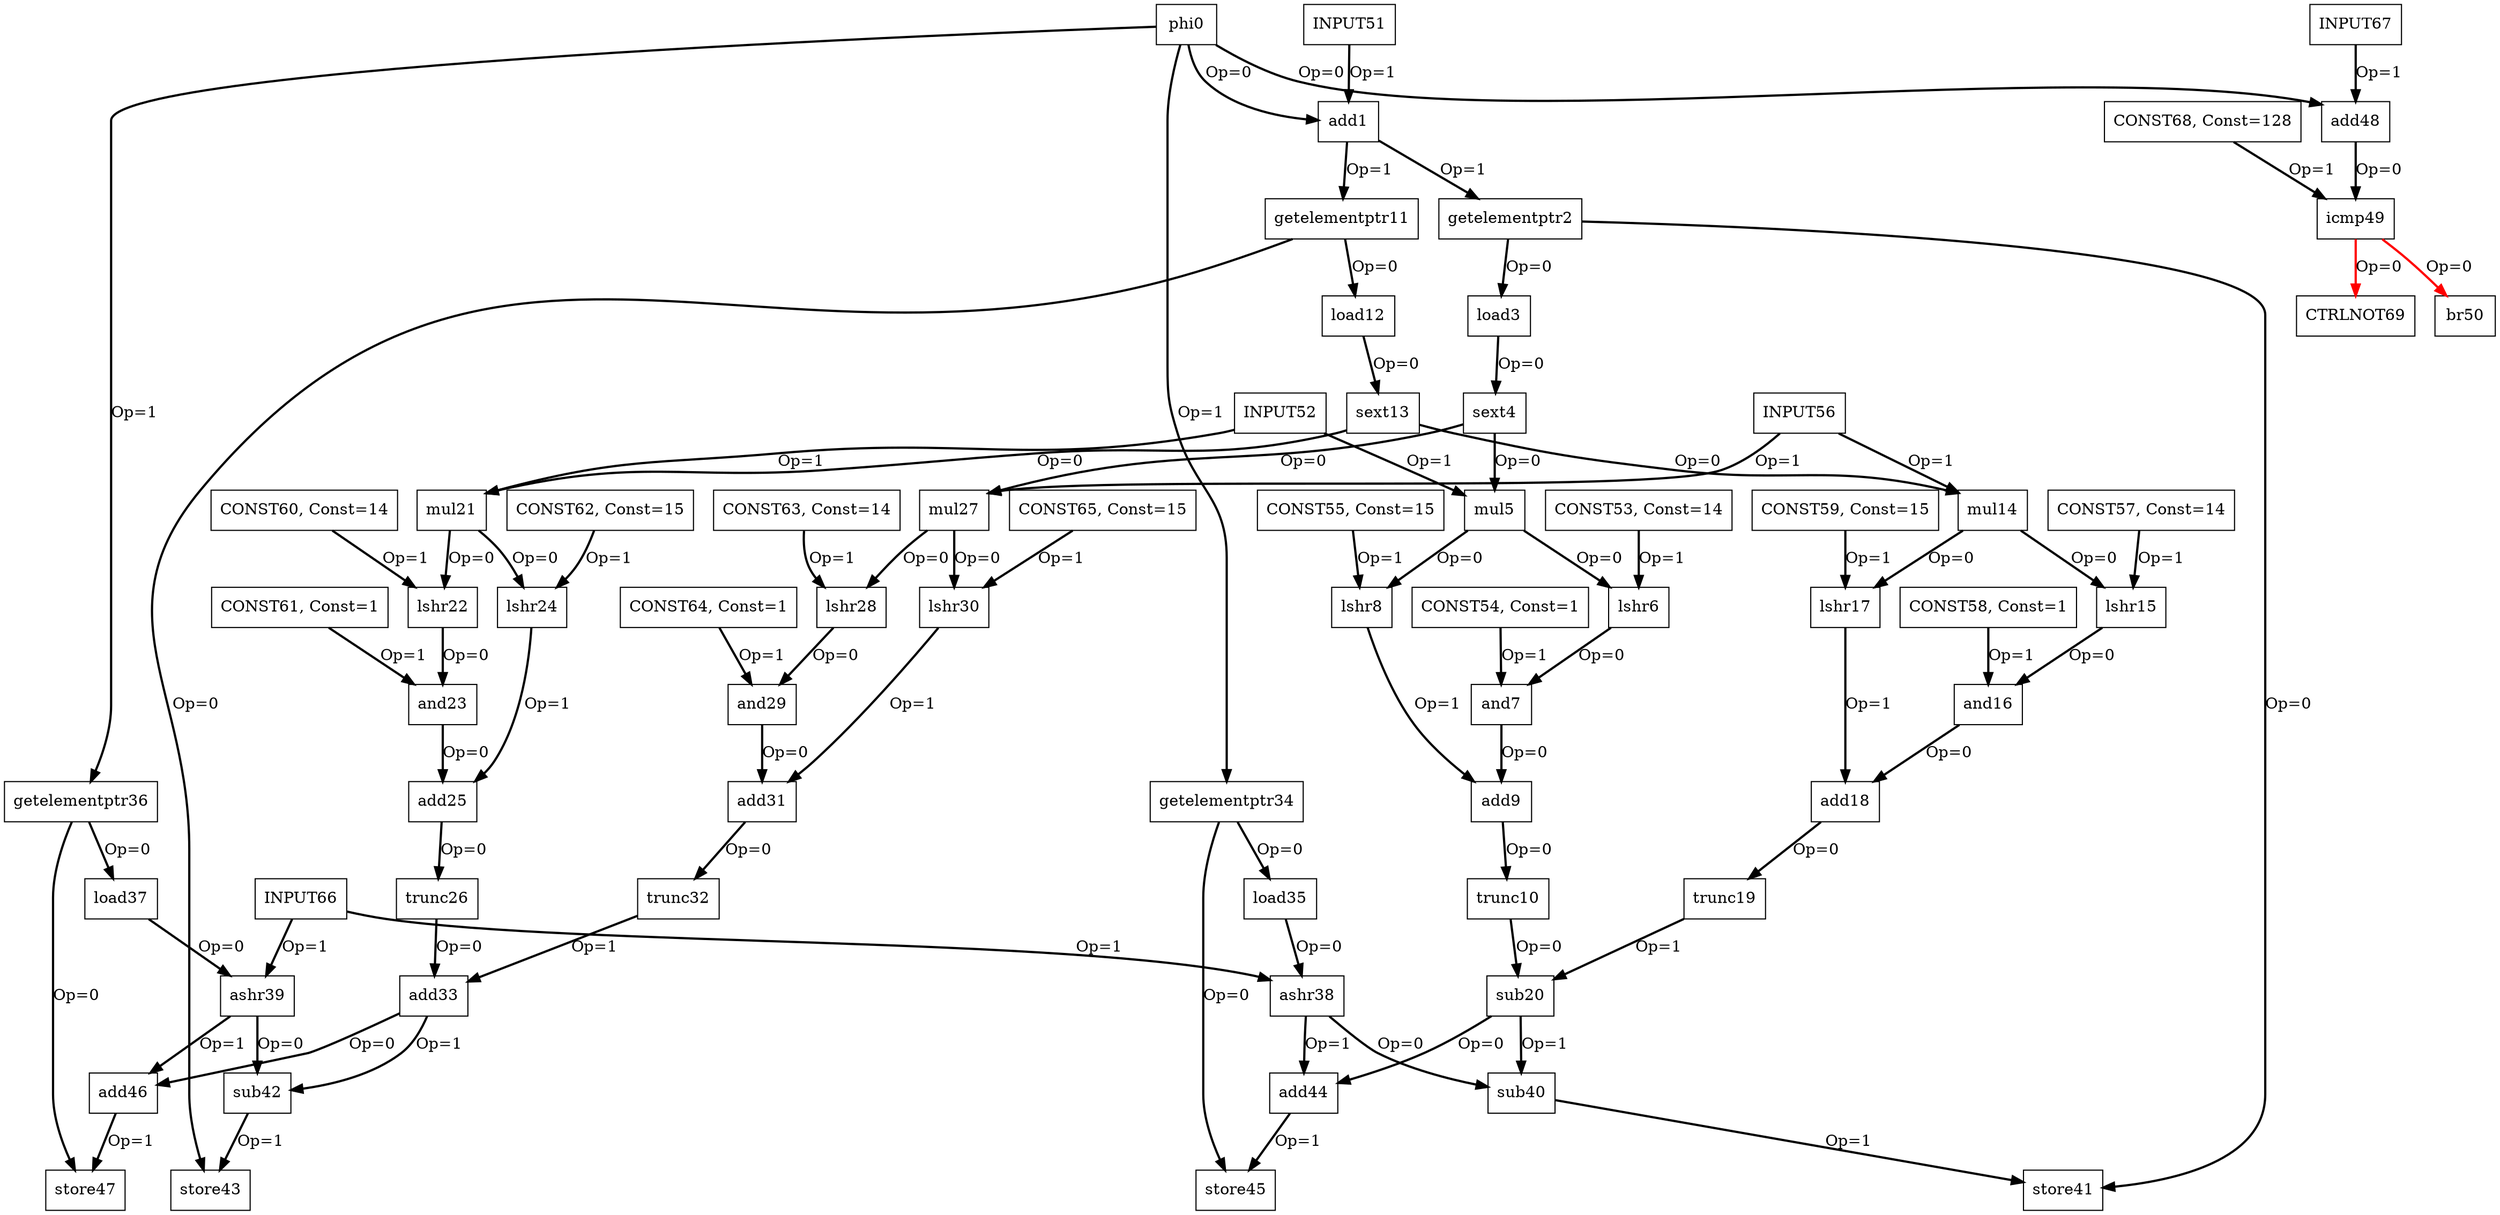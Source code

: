 Digraph G {
phi0[label = "phi0", shape = box, color = black];
add1[label = "add1", shape = box, color = black];
getelementptr2[label = "getelementptr2", shape = box, color = black];
load3[label = "load3", shape = box, color = black];
sext4[label = "sext4", shape = box, color = black];
mul5[label = "mul5", shape = box, color = black];
lshr6[label = "lshr6", shape = box, color = black];
and7[label = "and7", shape = box, color = black];
lshr8[label = "lshr8", shape = box, color = black];
add9[label = "add9", shape = box, color = black];
trunc10[label = "trunc10", shape = box, color = black];
getelementptr11[label = "getelementptr11", shape = box, color = black];
load12[label = "load12", shape = box, color = black];
sext13[label = "sext13", shape = box, color = black];
mul14[label = "mul14", shape = box, color = black];
lshr15[label = "lshr15", shape = box, color = black];
and16[label = "and16", shape = box, color = black];
lshr17[label = "lshr17", shape = box, color = black];
add18[label = "add18", shape = box, color = black];
trunc19[label = "trunc19", shape = box, color = black];
sub20[label = "sub20", shape = box, color = black];
mul21[label = "mul21", shape = box, color = black];
lshr22[label = "lshr22", shape = box, color = black];
and23[label = "and23", shape = box, color = black];
lshr24[label = "lshr24", shape = box, color = black];
add25[label = "add25", shape = box, color = black];
trunc26[label = "trunc26", shape = box, color = black];
mul27[label = "mul27", shape = box, color = black];
lshr28[label = "lshr28", shape = box, color = black];
and29[label = "and29", shape = box, color = black];
lshr30[label = "lshr30", shape = box, color = black];
add31[label = "add31", shape = box, color = black];
trunc32[label = "trunc32", shape = box, color = black];
add33[label = "add33", shape = box, color = black];
getelementptr34[label = "getelementptr34", shape = box, color = black];
load35[label = "load35", shape = box, color = black];
getelementptr36[label = "getelementptr36", shape = box, color = black];
load37[label = "load37", shape = box, color = black];
ashr38[label = "ashr38", shape = box, color = black];
ashr39[label = "ashr39", shape = box, color = black];
sub40[label = "sub40", shape = box, color = black];
store41[label = "store41", shape = box, color = black];
sub42[label = "sub42", shape = box, color = black];
store43[label = "store43", shape = box, color = black];
add44[label = "add44", shape = box, color = black];
store45[label = "store45", shape = box, color = black];
add46[label = "add46", shape = box, color = black];
store47[label = "store47", shape = box, color = black];
add48[label = "add48", shape = box, color = black];
icmp49[label = "icmp49", shape = box, color = black];
br50[label = "br50", shape = box, color = black];
INPUT51[label = "INPUT51", shape = box, color = black];
INPUT52[label = "INPUT52", shape = box, color = black];
CONST53[label = "CONST53, Const=14", shape = box, color = black];
CONST54[label = "CONST54, Const=1", shape = box, color = black];
CONST55[label = "CONST55, Const=15", shape = box, color = black];
INPUT56[label = "INPUT56", shape = box, color = black];
CONST57[label = "CONST57, Const=14", shape = box, color = black];
CONST58[label = "CONST58, Const=1", shape = box, color = black];
CONST59[label = "CONST59, Const=15", shape = box, color = black];
CONST60[label = "CONST60, Const=14", shape = box, color = black];
CONST61[label = "CONST61, Const=1", shape = box, color = black];
CONST62[label = "CONST62, Const=15", shape = box, color = black];
CONST63[label = "CONST63, Const=14", shape = box, color = black];
CONST64[label = "CONST64, Const=1", shape = box, color = black];
CONST65[label = "CONST65, Const=15", shape = box, color = black];
INPUT66[label = "INPUT66", shape = box, color = black];
INPUT67[label = "INPUT67", shape = box, color = black];
CONST68[label = "CONST68, Const=128", shape = box, color = black];
CTRLNOT69[label = "CTRLNOT69", shape = box, color = black];
phi0 -> add48[color = black, style = bold, label = "Op=0"];
phi0 -> getelementptr36[color = black, style = bold, label = "Op=1"];
phi0 -> getelementptr34[color = black, style = bold, label = "Op=1"];
phi0 -> add1[color = black, style = bold, label = "Op=0"];
INPUT51 -> add1[color = black, style = bold, label = "Op=1"];
add1 -> getelementptr11[color = black, style = bold, label = "Op=1"];
add1 -> getelementptr2[color = black, style = bold, label = "Op=1"];
getelementptr2 -> store41[color = black, style = bold, label = "Op=0"];
getelementptr2 -> load3[color = black, style = bold, label = "Op=0"];
load3 -> sext4[color = black, style = bold, label = "Op=0"];
sext4 -> mul27[color = black, style = bold, label = "Op=0"];
sext4 -> mul5[color = black, style = bold, label = "Op=0"];
INPUT52 -> mul5[color = black, style = bold, label = "Op=1"];
mul5 -> lshr8[color = black, style = bold, label = "Op=0"];
mul5 -> lshr6[color = black, style = bold, label = "Op=0"];
CONST53 -> lshr6[color = black, style = bold, label = "Op=1"];
lshr6 -> and7[color = black, style = bold, label = "Op=0"];
CONST54 -> and7[color = black, style = bold, label = "Op=1"];
and7 -> add9[color = black, style = bold, label = "Op=0"];
CONST55 -> lshr8[color = black, style = bold, label = "Op=1"];
lshr8 -> add9[color = black, style = bold, label = "Op=1"];
add9 -> trunc10[color = black, style = bold, label = "Op=0"];
trunc10 -> sub20[color = black, style = bold, label = "Op=0"];
getelementptr11 -> store43[color = black, style = bold, label = "Op=0"];
getelementptr11 -> load12[color = black, style = bold, label = "Op=0"];
load12 -> sext13[color = black, style = bold, label = "Op=0"];
sext13 -> mul21[color = black, style = bold, label = "Op=0"];
sext13 -> mul14[color = black, style = bold, label = "Op=0"];
INPUT56 -> mul14[color = black, style = bold, label = "Op=1"];
mul14 -> lshr17[color = black, style = bold, label = "Op=0"];
mul14 -> lshr15[color = black, style = bold, label = "Op=0"];
CONST57 -> lshr15[color = black, style = bold, label = "Op=1"];
lshr15 -> and16[color = black, style = bold, label = "Op=0"];
CONST58 -> and16[color = black, style = bold, label = "Op=1"];
and16 -> add18[color = black, style = bold, label = "Op=0"];
CONST59 -> lshr17[color = black, style = bold, label = "Op=1"];
lshr17 -> add18[color = black, style = bold, label = "Op=1"];
add18 -> trunc19[color = black, style = bold, label = "Op=0"];
trunc19 -> sub20[color = black, style = bold, label = "Op=1"];
sub20 -> add44[color = black, style = bold, label = "Op=0"];
sub20 -> sub40[color = black, style = bold, label = "Op=1"];
INPUT52 -> mul21[color = black, style = bold, label = "Op=1"];
mul21 -> lshr24[color = black, style = bold, label = "Op=0"];
mul21 -> lshr22[color = black, style = bold, label = "Op=0"];
CONST60 -> lshr22[color = black, style = bold, label = "Op=1"];
lshr22 -> and23[color = black, style = bold, label = "Op=0"];
CONST61 -> and23[color = black, style = bold, label = "Op=1"];
and23 -> add25[color = black, style = bold, label = "Op=0"];
CONST62 -> lshr24[color = black, style = bold, label = "Op=1"];
lshr24 -> add25[color = black, style = bold, label = "Op=1"];
add25 -> trunc26[color = black, style = bold, label = "Op=0"];
trunc26 -> add33[color = black, style = bold, label = "Op=0"];
INPUT56 -> mul27[color = black, style = bold, label = "Op=1"];
mul27 -> lshr30[color = black, style = bold, label = "Op=0"];
mul27 -> lshr28[color = black, style = bold, label = "Op=0"];
CONST63 -> lshr28[color = black, style = bold, label = "Op=1"];
lshr28 -> and29[color = black, style = bold, label = "Op=0"];
CONST64 -> and29[color = black, style = bold, label = "Op=1"];
and29 -> add31[color = black, style = bold, label = "Op=0"];
CONST65 -> lshr30[color = black, style = bold, label = "Op=1"];
lshr30 -> add31[color = black, style = bold, label = "Op=1"];
add31 -> trunc32[color = black, style = bold, label = "Op=0"];
trunc32 -> add33[color = black, style = bold, label = "Op=1"];
add33 -> add46[color = black, style = bold, label = "Op=0"];
add33 -> sub42[color = black, style = bold, label = "Op=1"];
getelementptr34 -> store45[color = black, style = bold, label = "Op=0"];
getelementptr34 -> load35[color = black, style = bold, label = "Op=0"];
load35 -> ashr38[color = black, style = bold, label = "Op=0"];
getelementptr36 -> store47[color = black, style = bold, label = "Op=0"];
getelementptr36 -> load37[color = black, style = bold, label = "Op=0"];
load37 -> ashr39[color = black, style = bold, label = "Op=0"];
INPUT66 -> ashr38[color = black, style = bold, label = "Op=1"];
ashr38 -> add44[color = black, style = bold, label = "Op=1"];
ashr38 -> sub40[color = black, style = bold, label = "Op=0"];
INPUT66 -> ashr39[color = black, style = bold, label = "Op=1"];
ashr39 -> add46[color = black, style = bold, label = "Op=1"];
ashr39 -> sub42[color = black, style = bold, label = "Op=0"];
sub40 -> store41[color = black, style = bold, label = "Op=1"];
sub42 -> store43[color = black, style = bold, label = "Op=1"];
add44 -> store45[color = black, style = bold, label = "Op=1"];
add46 -> store47[color = black, style = bold, label = "Op=1"];
INPUT67 -> add48[color = black, style = bold, label = "Op=1"];
add48 -> icmp49[color = black, style = bold, label = "Op=0"];
CONST68 -> icmp49[color = black, style = bold, label = "Op=1"];
icmp49 -> br50[color = red, style = bold, label = "Op=0"];
icmp49 -> CTRLNOT69[color = red, style = bold, label = "Op=0"];
}
